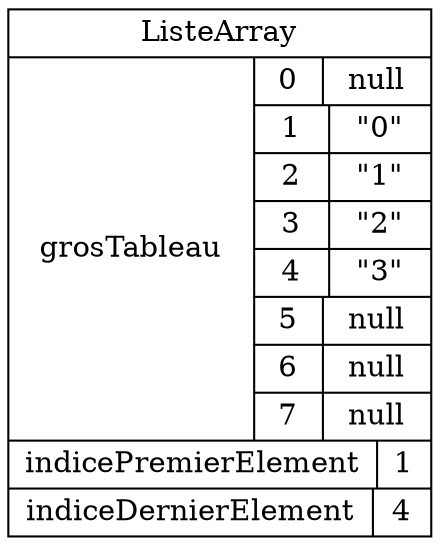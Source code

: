 digraph "arrayList04" {
graph ["rankdir"="LR","compound"="true"]
"" ["shape"="record","label"="<_C>ListeArray|{grosTableau|{{0|null}|{1|\"0\"}|{2|\"1\"}|{3|\"2\"}|{4|\"3\"}|{5|null}|{6|null}|{7|null}}}|{indicePremierElement|1}|{indiceDernierElement|4}","style"="filled","fillcolor"="white"]
}